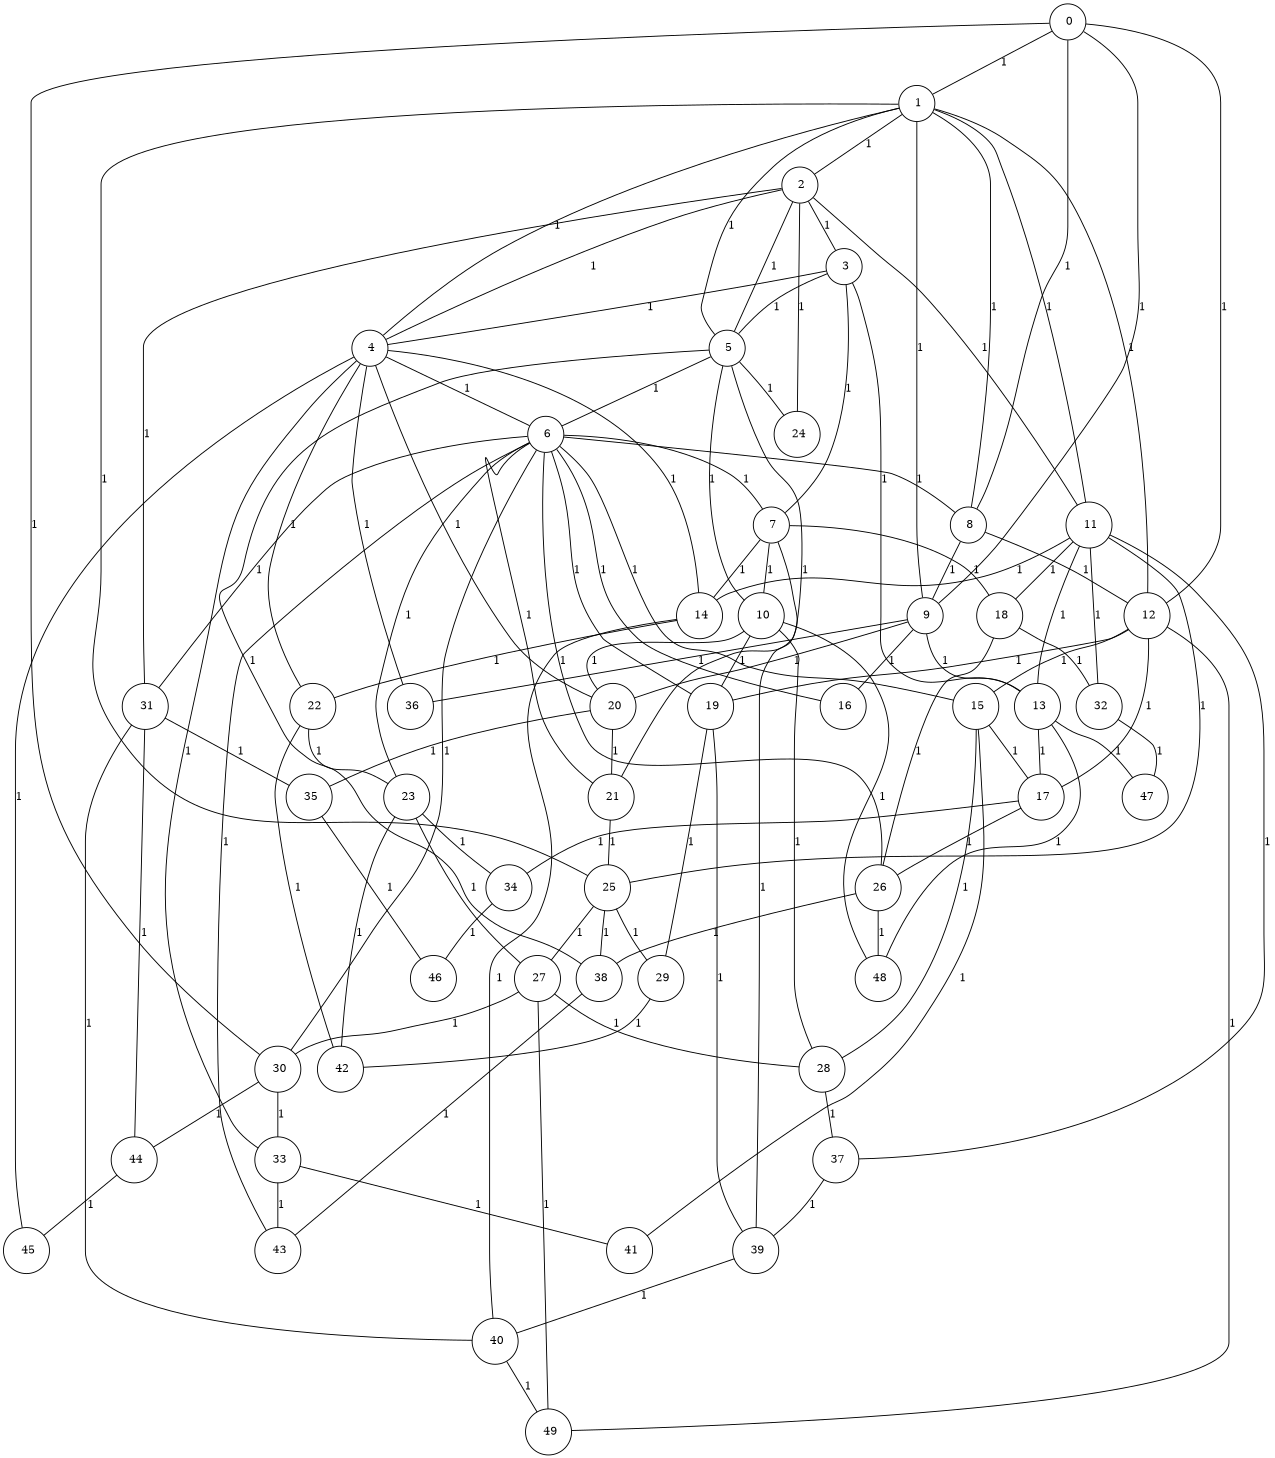 graph G {
size="8.5,11;"
ratio = "expand;"
fixedsize="true;"
overlap="scale;"
node[shape=circle,width=.12,hight=.12,fontsize=12]
edge[fontsize=12]

0[label=" 0" color=black, pos="1.6444568,2.7736028!"];
1[label=" 1" color=black, pos="1.4823841,1.9685494!"];
2[label=" 2" color=black, pos="1.4959493,1.2437445!"];
3[label=" 3" color=black, pos="1.987332,2.7361617!"];
4[label=" 4" color=black, pos="1.4264958,0.16717871!"];
5[label=" 5" color=black, pos="1.3931675,1.9911518!"];
6[label=" 6" color=black, pos="2.073749,2.570765!"];
7[label=" 7" color=black, pos="2.3588252,2.248992!"];
8[label=" 8" color=black, pos="1.7165484,2.1647644!"];
9[label=" 9" color=black, pos="2.7471569,0.53334845!"];
10[label=" 10" color=black, pos="0.55374258,2.0992475!"];
11[label=" 11" color=black, pos="0.77239163,0.43804478!"];
12[label=" 12" color=black, pos="2.0117881,0.58772498!"];
13[label=" 13" color=black, pos="2.5006586,0.63851287!"];
14[label=" 14" color=black, pos="0.094847806,1.0341828!"];
15[label=" 15" color=black, pos="2.7693011,1.456955!"];
16[label=" 16" color=black, pos="1.3057696,1.6847821!"];
17[label=" 17" color=black, pos="0.75503323,1.2960327!"];
18[label=" 18" color=black, pos="1.9952235,0.84985042!"];
19[label=" 19" color=black, pos="1.2306894,1.9665026!"];
20[label=" 20" color=black, pos="2.8931187,0.64743312!"];
21[label=" 21" color=black, pos="2.1331043,0.96818491!"];
22[label=" 22" color=black, pos="2.4952238,0.68162514!"];
23[label=" 23" color=black, pos="2.2855425,0.75037449!"];
24[label=" 24" color=black, pos="1.7602995,1.6442386!"];
25[label=" 25" color=black, pos="0.65328707,2.8241085!"];
26[label=" 26" color=black, pos="1.3355515,1.4161256!"];
27[label=" 27" color=black, pos="2.9618542,0.80871835!"];
28[label=" 28" color=black, pos="2.9368558,0.24875015!"];
29[label=" 29" color=black, pos="1.7420975,2.2979123!"];
30[label=" 30" color=black, pos="1.2193028,2.5018462!"];
31[label=" 31" color=black, pos="2.1181175,1.0961575!"];
32[label=" 32" color=black, pos="2.6873773,2.3937498!"];
33[label=" 33" color=black, pos="0.68066743,0.98917488!"];
34[label=" 34" color=black, pos="0.89181729,1.5824598!"];
35[label=" 35" color=black, pos="1.7879287,2.7086443!"];
36[label=" 36" color=black, pos="2.8473296,0.79474465!"];
37[label=" 37" color=black, pos="0.1743295,1.8267483!"];
38[label=" 38" color=black, pos="0.072194351,0.89847761!"];
39[label=" 39" color=black, pos="1.5808152,1.0687289!"];
40[label=" 40" color=black, pos="2.7350312,2.6088568!"];
41[label=" 41" color=black, pos="0.680337,2.4319175!"];
42[label=" 42" color=black, pos="1.0033322,0.42582574!"];
43[label=" 43" color=black, pos="0.40555538,2.5160455!"];
44[label=" 44" color=black, pos="1.0918645,1.842312!"];
45[label=" 45" color=black, pos="0.40344708,1.6598263!"];
46[label=" 46" color=black, pos="1.9976548,0.66595331!"];
47[label=" 47" color=black, pos="1.552939,0.84666256!"];
48[label=" 48" color=black, pos="0.1971609,2.7036688!"];
49[label=" 49" color=black, pos="0.053551091,2.4496522!"];
0--1[label="1"]
0--8[label="1"]
0--9[label="1"]
0--12[label="1"]
0--30[label="1"]
1--2[label="1"]
1--4[label="1"]
1--5[label="1"]
1--8[label="1"]
1--9[label="1"]
1--11[label="1"]
1--12[label="1"]
1--25[label="1"]
2--3[label="1"]
2--4[label="1"]
2--5[label="1"]
2--11[label="1"]
2--24[label="1"]
2--31[label="1"]
3--4[label="1"]
3--5[label="1"]
3--7[label="1"]
3--13[label="1"]
4--6[label="1"]
4--14[label="1"]
4--20[label="1"]
4--22[label="1"]
4--33[label="1"]
4--36[label="1"]
4--45[label="1"]
5--6[label="1"]
5--10[label="1"]
5--21[label="1"]
5--24[label="1"]
5--38[label="1"]
6--7[label="1"]
6--8[label="1"]
6--15[label="1"]
6--16[label="1"]
6--19[label="1"]
6--21[label="1"]
6--23[label="1"]
6--26[label="1"]
6--30[label="1"]
6--31[label="1"]
6--43[label="1"]
7--10[label="1"]
7--14[label="1"]
7--18[label="1"]
7--39[label="1"]
8--9[label="1"]
8--12[label="1"]
9--13[label="1"]
9--16[label="1"]
9--20[label="1"]
9--36[label="1"]
10--19[label="1"]
10--20[label="1"]
10--28[label="1"]
10--48[label="1"]
11--13[label="1"]
11--14[label="1"]
11--18[label="1"]
11--25[label="1"]
11--32[label="1"]
11--37[label="1"]
12--15[label="1"]
12--17[label="1"]
12--19[label="1"]
12--49[label="1"]
13--17[label="1"]
13--47[label="1"]
13--48[label="1"]
14--22[label="1"]
14--40[label="1"]
15--17[label="1"]
15--28[label="1"]
15--41[label="1"]
17--26[label="1"]
17--34[label="1"]
18--26[label="1"]
18--32[label="1"]
19--29[label="1"]
19--39[label="1"]
20--21[label="1"]
20--35[label="1"]
21--25[label="1"]
22--23[label="1"]
22--42[label="1"]
23--27[label="1"]
23--34[label="1"]
23--42[label="1"]
25--27[label="1"]
25--29[label="1"]
25--38[label="1"]
26--38[label="1"]
26--48[label="1"]
27--28[label="1"]
27--30[label="1"]
27--49[label="1"]
28--37[label="1"]
29--42[label="1"]
30--33[label="1"]
30--44[label="1"]
31--35[label="1"]
31--40[label="1"]
31--44[label="1"]
32--47[label="1"]
33--41[label="1"]
33--43[label="1"]
34--46[label="1"]
35--46[label="1"]
37--39[label="1"]
38--43[label="1"]
39--40[label="1"]
40--49[label="1"]
44--45[label="1"]

}
